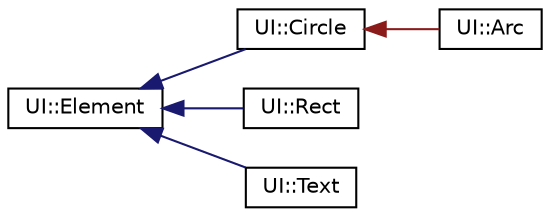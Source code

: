 digraph "Graphical Class Hierarchy"
{
  edge [fontname="Helvetica",fontsize="10",labelfontname="Helvetica",labelfontsize="10"];
  node [fontname="Helvetica",fontsize="10",shape=record];
  rankdir="LR";
  Node0 [label="UI::Element",height=0.2,width=0.4,color="black", fillcolor="white", style="filled",URL="$classUI_1_1Element.html",tooltip="Basic ui element which stores information about his position and his specific pixel type..."];
  Node0 -> Node1 [dir="back",color="midnightblue",fontsize="10",style="solid",fontname="Helvetica"];
  Node1 [label="UI::Circle",height=0.2,width=0.4,color="black", fillcolor="white", style="filled",URL="$classUI_1_1Circle.html"];
  Node1 -> Node2 [dir="back",color="firebrick4",fontsize="10",style="solid",fontname="Helvetica"];
  Node2 [label="UI::Arc",height=0.2,width=0.4,color="black", fillcolor="white", style="filled",URL="$classUI_1_1Arc.html"];
  Node0 -> Node3 [dir="back",color="midnightblue",fontsize="10",style="solid",fontname="Helvetica"];
  Node3 [label="UI::Rect",height=0.2,width=0.4,color="black", fillcolor="white", style="filled",URL="$classUI_1_1Rect.html"];
  Node0 -> Node4 [dir="back",color="midnightblue",fontsize="10",style="solid",fontname="Helvetica"];
  Node4 [label="UI::Text",height=0.2,width=0.4,color="black", fillcolor="white", style="filled",URL="$classUI_1_1Text.html"];
}
